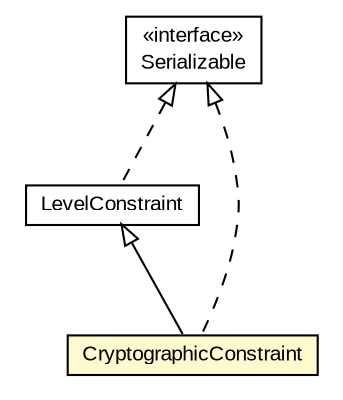 #!/usr/local/bin/dot
#
# Class diagram 
# Generated by UMLGraph version R5_6-24-gf6e263 (http://www.umlgraph.org/)
#

digraph G {
	edge [fontname="arial",fontsize=10,labelfontname="arial",labelfontsize=10];
	node [fontname="arial",fontsize=10,shape=plaintext];
	nodesep=0.25;
	ranksep=0.5;
	// eu.europa.esig.jaxb.policy.LevelConstraint
	c287796 [label=<<table title="eu.europa.esig.jaxb.policy.LevelConstraint" border="0" cellborder="1" cellspacing="0" cellpadding="2" port="p" href="./LevelConstraint.html">
		<tr><td><table border="0" cellspacing="0" cellpadding="1">
<tr><td align="center" balign="center"> LevelConstraint </td></tr>
		</table></td></tr>
		</table>>, URL="./LevelConstraint.html", fontname="arial", fontcolor="black", fontsize=10.0];
	// eu.europa.esig.jaxb.policy.CryptographicConstraint
	c287799 [label=<<table title="eu.europa.esig.jaxb.policy.CryptographicConstraint" border="0" cellborder="1" cellspacing="0" cellpadding="2" port="p" bgcolor="lemonChiffon" href="./CryptographicConstraint.html">
		<tr><td><table border="0" cellspacing="0" cellpadding="1">
<tr><td align="center" balign="center"> CryptographicConstraint </td></tr>
		</table></td></tr>
		</table>>, URL="./CryptographicConstraint.html", fontname="arial", fontcolor="black", fontsize=10.0];
	//eu.europa.esig.jaxb.policy.LevelConstraint implements java.io.Serializable
	c288487:p -> c287796:p [dir=back,arrowtail=empty,style=dashed];
	//eu.europa.esig.jaxb.policy.CryptographicConstraint extends eu.europa.esig.jaxb.policy.LevelConstraint
	c287796:p -> c287799:p [dir=back,arrowtail=empty];
	//eu.europa.esig.jaxb.policy.CryptographicConstraint implements java.io.Serializable
	c288487:p -> c287799:p [dir=back,arrowtail=empty,style=dashed];
	// java.io.Serializable
	c288487 [label=<<table title="java.io.Serializable" border="0" cellborder="1" cellspacing="0" cellpadding="2" port="p" href="http://java.sun.com/j2se/1.4.2/docs/api/java/io/Serializable.html">
		<tr><td><table border="0" cellspacing="0" cellpadding="1">
<tr><td align="center" balign="center"> &#171;interface&#187; </td></tr>
<tr><td align="center" balign="center"> Serializable </td></tr>
		</table></td></tr>
		</table>>, URL="http://java.sun.com/j2se/1.4.2/docs/api/java/io/Serializable.html", fontname="arial", fontcolor="black", fontsize=10.0];
}

